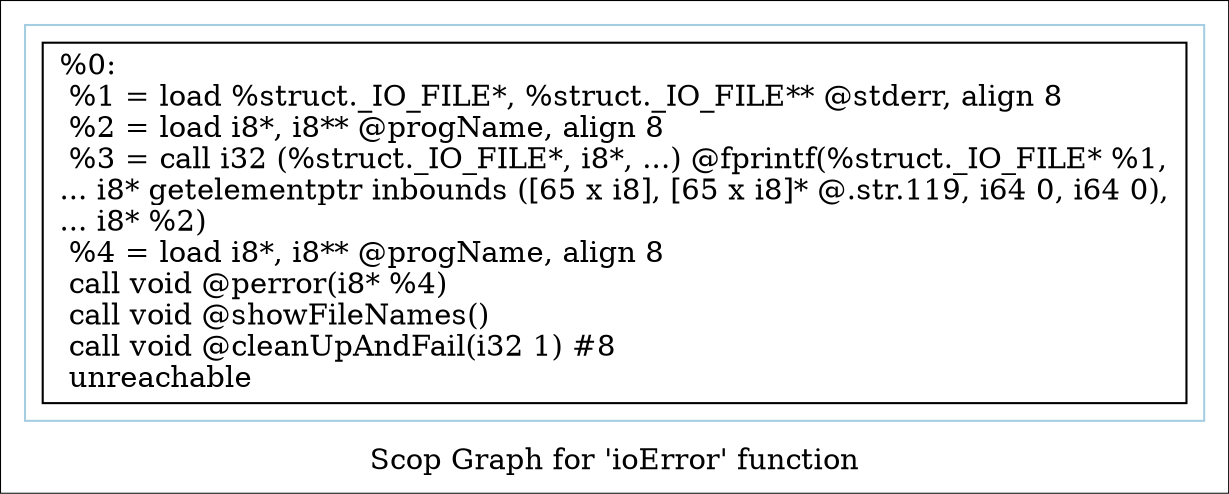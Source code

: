 digraph "Scop Graph for 'ioError' function" {
	label="Scop Graph for 'ioError' function";

	Node0x2820cb0 [shape=record,label="{%0:\l  %1 = load %struct._IO_FILE*, %struct._IO_FILE** @stderr, align 8\l  %2 = load i8*, i8** @progName, align 8\l  %3 = call i32 (%struct._IO_FILE*, i8*, ...) @fprintf(%struct._IO_FILE* %1,\l... i8* getelementptr inbounds ([65 x i8], [65 x i8]* @.str.119, i64 0, i64 0),\l... i8* %2)\l  %4 = load i8*, i8** @progName, align 8\l  call void @perror(i8* %4)\l  call void @showFileNames()\l  call void @cleanUpAndFail(i32 1) #8\l  unreachable\l}"];
	colorscheme = "paired12"
        subgraph cluster_0x2941c60 {
          label = "";
          style = solid;
          color = 1
          Node0x2820cb0;
        }
}
